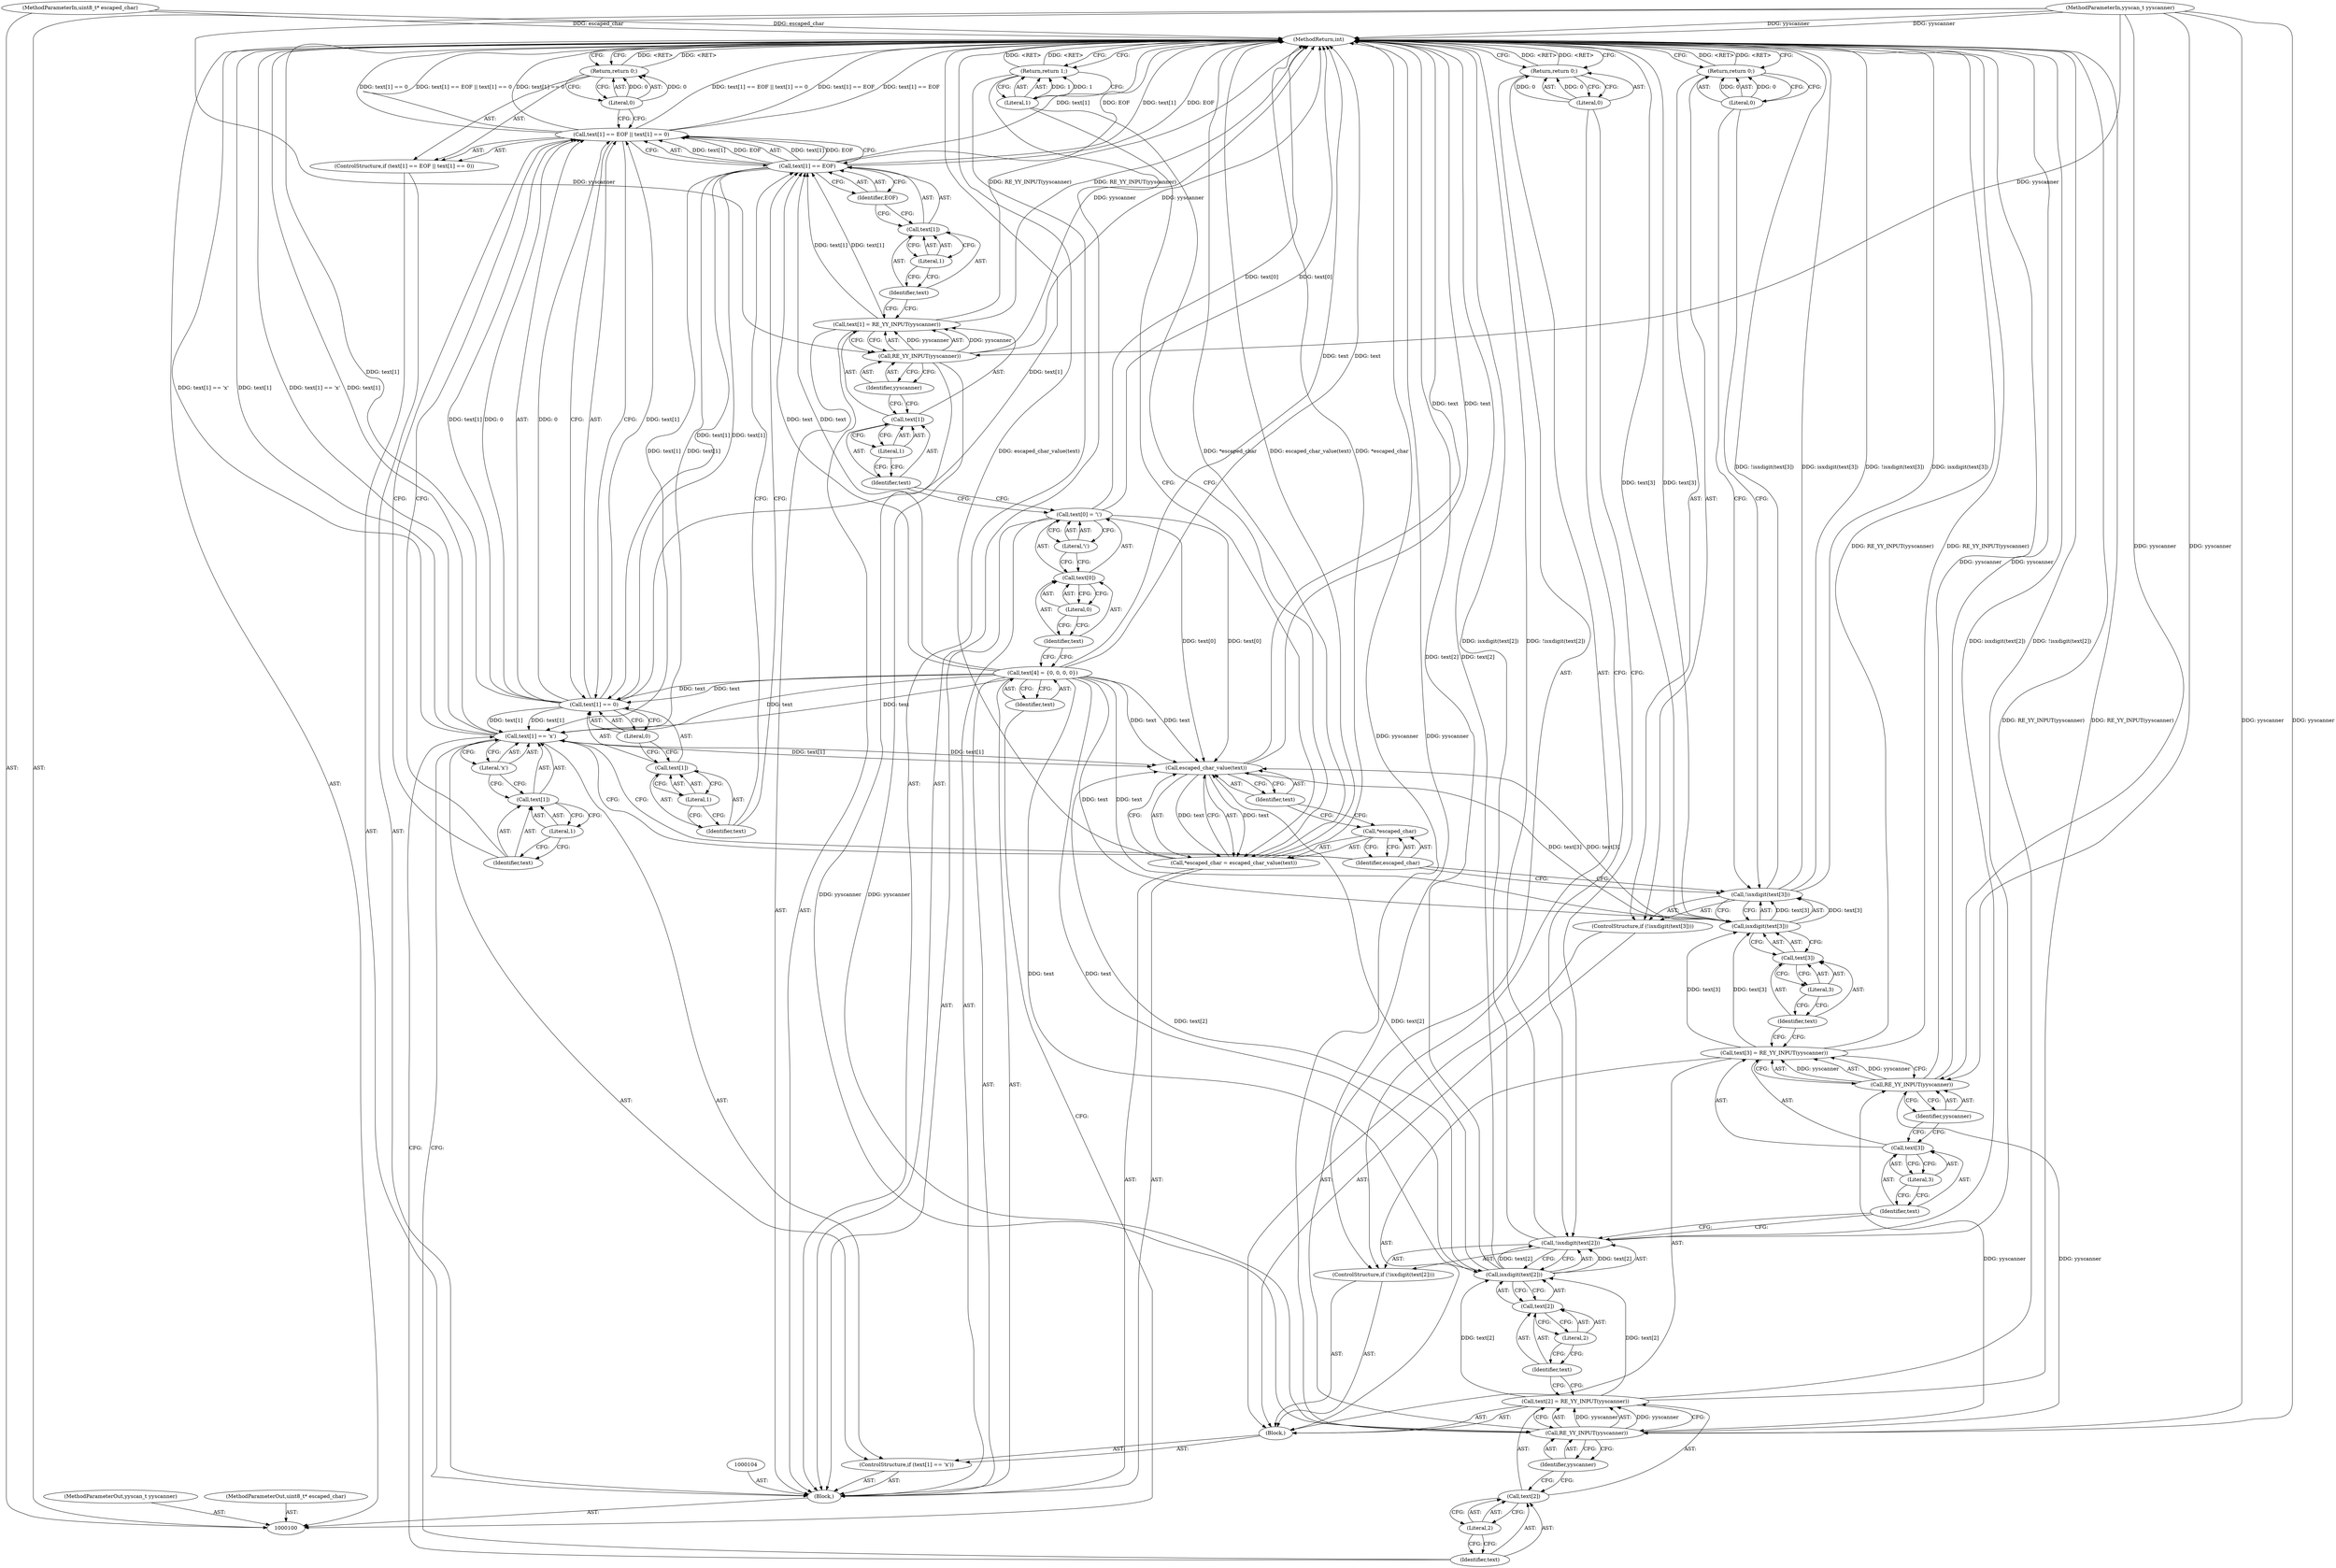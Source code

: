 digraph "0_yara_3119b232c9c453c98d8fa8b6ae4e37ba18117cd4_3" {
"1000174" [label="(MethodReturn,int)"];
"1000123" [label="(Literal,1)"];
"1000124" [label="(Identifier,EOF)"];
"1000118" [label="(ControlStructure,if (text[1] == EOF || text[1] == 0))"];
"1000125" [label="(Call,text[1] == 0)"];
"1000126" [label="(Call,text[1])"];
"1000127" [label="(Identifier,text)"];
"1000128" [label="(Literal,1)"];
"1000129" [label="(Literal,0)"];
"1000119" [label="(Call,text[1] == EOF || text[1] == 0)"];
"1000120" [label="(Call,text[1] == EOF)"];
"1000121" [label="(Call,text[1])"];
"1000122" [label="(Identifier,text)"];
"1000131" [label="(Literal,0)"];
"1000130" [label="(Return,return 0;)"];
"1000136" [label="(Literal,1)"];
"1000137" [label="(Literal,'x')"];
"1000132" [label="(ControlStructure,if (text[1] == 'x'))"];
"1000133" [label="(Call,text[1] == 'x')"];
"1000134" [label="(Call,text[1])"];
"1000135" [label="(Identifier,text)"];
"1000138" [label="(Block,)"];
"1000142" [label="(Literal,2)"];
"1000143" [label="(Call,RE_YY_INPUT(yyscanner))"];
"1000144" [label="(Identifier,yyscanner)"];
"1000139" [label="(Call,text[2] = RE_YY_INPUT(yyscanner))"];
"1000140" [label="(Call,text[2])"];
"1000141" [label="(Identifier,text)"];
"1000148" [label="(Call,text[2])"];
"1000149" [label="(Identifier,text)"];
"1000150" [label="(Literal,2)"];
"1000145" [label="(ControlStructure,if (!isxdigit(text[2])))"];
"1000146" [label="(Call,!isxdigit(text[2]))"];
"1000147" [label="(Call,isxdigit(text[2]))"];
"1000152" [label="(Literal,0)"];
"1000151" [label="(Return,return 0;)"];
"1000101" [label="(MethodParameterIn,yyscan_t yyscanner)"];
"1000223" [label="(MethodParameterOut,yyscan_t yyscanner)"];
"1000156" [label="(Literal,3)"];
"1000157" [label="(Call,RE_YY_INPUT(yyscanner))"];
"1000158" [label="(Identifier,yyscanner)"];
"1000153" [label="(Call,text[3] = RE_YY_INPUT(yyscanner))"];
"1000154" [label="(Call,text[3])"];
"1000155" [label="(Identifier,text)"];
"1000162" [label="(Call,text[3])"];
"1000163" [label="(Identifier,text)"];
"1000164" [label="(Literal,3)"];
"1000159" [label="(ControlStructure,if (!isxdigit(text[3])))"];
"1000160" [label="(Call,!isxdigit(text[3]))"];
"1000161" [label="(Call,isxdigit(text[3]))"];
"1000166" [label="(Literal,0)"];
"1000165" [label="(Return,return 0;)"];
"1000170" [label="(Call,escaped_char_value(text))"];
"1000167" [label="(Call,*escaped_char = escaped_char_value(text))"];
"1000168" [label="(Call,*escaped_char)"];
"1000169" [label="(Identifier,escaped_char)"];
"1000171" [label="(Identifier,text)"];
"1000172" [label="(Return,return 1;)"];
"1000173" [label="(Literal,1)"];
"1000102" [label="(MethodParameterIn,uint8_t* escaped_char)"];
"1000224" [label="(MethodParameterOut,uint8_t* escaped_char)"];
"1000103" [label="(Block,)"];
"1000105" [label="(Call,text[4] = {0, 0, 0, 0})"];
"1000106" [label="(Identifier,text)"];
"1000111" [label="(Literal,'\\')"];
"1000107" [label="(Call,text[0] = '\\')"];
"1000108" [label="(Call,text[0])"];
"1000109" [label="(Identifier,text)"];
"1000110" [label="(Literal,0)"];
"1000116" [label="(Call,RE_YY_INPUT(yyscanner))"];
"1000117" [label="(Identifier,yyscanner)"];
"1000112" [label="(Call,text[1] = RE_YY_INPUT(yyscanner))"];
"1000113" [label="(Call,text[1])"];
"1000114" [label="(Identifier,text)"];
"1000115" [label="(Literal,1)"];
"1000174" -> "1000100"  [label="AST: "];
"1000174" -> "1000130"  [label="CFG: "];
"1000174" -> "1000151"  [label="CFG: "];
"1000174" -> "1000165"  [label="CFG: "];
"1000174" -> "1000172"  [label="CFG: "];
"1000165" -> "1000174"  [label="DDG: <RET>"];
"1000172" -> "1000174"  [label="DDG: <RET>"];
"1000151" -> "1000174"  [label="DDG: <RET>"];
"1000130" -> "1000174"  [label="DDG: <RET>"];
"1000116" -> "1000174"  [label="DDG: yyscanner"];
"1000119" -> "1000174"  [label="DDG: text[1] == 0"];
"1000119" -> "1000174"  [label="DDG: text[1] == EOF || text[1] == 0"];
"1000119" -> "1000174"  [label="DDG: text[1] == EOF"];
"1000107" -> "1000174"  [label="DDG: text[0]"];
"1000153" -> "1000174"  [label="DDG: RE_YY_INPUT(yyscanner)"];
"1000160" -> "1000174"  [label="DDG: !isxdigit(text[3])"];
"1000160" -> "1000174"  [label="DDG: isxdigit(text[3])"];
"1000120" -> "1000174"  [label="DDG: text[1]"];
"1000120" -> "1000174"  [label="DDG: EOF"];
"1000147" -> "1000174"  [label="DDG: text[2]"];
"1000167" -> "1000174"  [label="DDG: escaped_char_value(text)"];
"1000167" -> "1000174"  [label="DDG: *escaped_char"];
"1000105" -> "1000174"  [label="DDG: text"];
"1000125" -> "1000174"  [label="DDG: text[1]"];
"1000157" -> "1000174"  [label="DDG: yyscanner"];
"1000143" -> "1000174"  [label="DDG: yyscanner"];
"1000133" -> "1000174"  [label="DDG: text[1]"];
"1000133" -> "1000174"  [label="DDG: text[1] == 'x'"];
"1000102" -> "1000174"  [label="DDG: escaped_char"];
"1000101" -> "1000174"  [label="DDG: yyscanner"];
"1000139" -> "1000174"  [label="DDG: RE_YY_INPUT(yyscanner)"];
"1000170" -> "1000174"  [label="DDG: text"];
"1000161" -> "1000174"  [label="DDG: text[3]"];
"1000146" -> "1000174"  [label="DDG: !isxdigit(text[2])"];
"1000146" -> "1000174"  [label="DDG: isxdigit(text[2])"];
"1000112" -> "1000174"  [label="DDG: RE_YY_INPUT(yyscanner)"];
"1000123" -> "1000121"  [label="AST: "];
"1000123" -> "1000122"  [label="CFG: "];
"1000121" -> "1000123"  [label="CFG: "];
"1000124" -> "1000120"  [label="AST: "];
"1000124" -> "1000121"  [label="CFG: "];
"1000120" -> "1000124"  [label="CFG: "];
"1000118" -> "1000103"  [label="AST: "];
"1000119" -> "1000118"  [label="AST: "];
"1000130" -> "1000118"  [label="AST: "];
"1000125" -> "1000119"  [label="AST: "];
"1000125" -> "1000129"  [label="CFG: "];
"1000126" -> "1000125"  [label="AST: "];
"1000129" -> "1000125"  [label="AST: "];
"1000119" -> "1000125"  [label="CFG: "];
"1000125" -> "1000174"  [label="DDG: text[1]"];
"1000125" -> "1000119"  [label="DDG: text[1]"];
"1000125" -> "1000119"  [label="DDG: 0"];
"1000120" -> "1000125"  [label="DDG: text[1]"];
"1000105" -> "1000125"  [label="DDG: text"];
"1000125" -> "1000133"  [label="DDG: text[1]"];
"1000126" -> "1000125"  [label="AST: "];
"1000126" -> "1000128"  [label="CFG: "];
"1000127" -> "1000126"  [label="AST: "];
"1000128" -> "1000126"  [label="AST: "];
"1000129" -> "1000126"  [label="CFG: "];
"1000127" -> "1000126"  [label="AST: "];
"1000127" -> "1000120"  [label="CFG: "];
"1000128" -> "1000127"  [label="CFG: "];
"1000128" -> "1000126"  [label="AST: "];
"1000128" -> "1000127"  [label="CFG: "];
"1000126" -> "1000128"  [label="CFG: "];
"1000129" -> "1000125"  [label="AST: "];
"1000129" -> "1000126"  [label="CFG: "];
"1000125" -> "1000129"  [label="CFG: "];
"1000119" -> "1000118"  [label="AST: "];
"1000119" -> "1000120"  [label="CFG: "];
"1000119" -> "1000125"  [label="CFG: "];
"1000120" -> "1000119"  [label="AST: "];
"1000125" -> "1000119"  [label="AST: "];
"1000131" -> "1000119"  [label="CFG: "];
"1000135" -> "1000119"  [label="CFG: "];
"1000119" -> "1000174"  [label="DDG: text[1] == 0"];
"1000119" -> "1000174"  [label="DDG: text[1] == EOF || text[1] == 0"];
"1000119" -> "1000174"  [label="DDG: text[1] == EOF"];
"1000120" -> "1000119"  [label="DDG: text[1]"];
"1000120" -> "1000119"  [label="DDG: EOF"];
"1000125" -> "1000119"  [label="DDG: text[1]"];
"1000125" -> "1000119"  [label="DDG: 0"];
"1000120" -> "1000119"  [label="AST: "];
"1000120" -> "1000124"  [label="CFG: "];
"1000121" -> "1000120"  [label="AST: "];
"1000124" -> "1000120"  [label="AST: "];
"1000127" -> "1000120"  [label="CFG: "];
"1000119" -> "1000120"  [label="CFG: "];
"1000120" -> "1000174"  [label="DDG: text[1]"];
"1000120" -> "1000174"  [label="DDG: EOF"];
"1000120" -> "1000119"  [label="DDG: text[1]"];
"1000120" -> "1000119"  [label="DDG: EOF"];
"1000112" -> "1000120"  [label="DDG: text[1]"];
"1000105" -> "1000120"  [label="DDG: text"];
"1000120" -> "1000125"  [label="DDG: text[1]"];
"1000120" -> "1000133"  [label="DDG: text[1]"];
"1000121" -> "1000120"  [label="AST: "];
"1000121" -> "1000123"  [label="CFG: "];
"1000122" -> "1000121"  [label="AST: "];
"1000123" -> "1000121"  [label="AST: "];
"1000124" -> "1000121"  [label="CFG: "];
"1000122" -> "1000121"  [label="AST: "];
"1000122" -> "1000112"  [label="CFG: "];
"1000123" -> "1000122"  [label="CFG: "];
"1000131" -> "1000130"  [label="AST: "];
"1000131" -> "1000119"  [label="CFG: "];
"1000130" -> "1000131"  [label="CFG: "];
"1000131" -> "1000130"  [label="DDG: 0"];
"1000130" -> "1000118"  [label="AST: "];
"1000130" -> "1000131"  [label="CFG: "];
"1000131" -> "1000130"  [label="AST: "];
"1000174" -> "1000130"  [label="CFG: "];
"1000130" -> "1000174"  [label="DDG: <RET>"];
"1000131" -> "1000130"  [label="DDG: 0"];
"1000136" -> "1000134"  [label="AST: "];
"1000136" -> "1000135"  [label="CFG: "];
"1000134" -> "1000136"  [label="CFG: "];
"1000137" -> "1000133"  [label="AST: "];
"1000137" -> "1000134"  [label="CFG: "];
"1000133" -> "1000137"  [label="CFG: "];
"1000132" -> "1000103"  [label="AST: "];
"1000133" -> "1000132"  [label="AST: "];
"1000138" -> "1000132"  [label="AST: "];
"1000133" -> "1000132"  [label="AST: "];
"1000133" -> "1000137"  [label="CFG: "];
"1000134" -> "1000133"  [label="AST: "];
"1000137" -> "1000133"  [label="AST: "];
"1000141" -> "1000133"  [label="CFG: "];
"1000169" -> "1000133"  [label="CFG: "];
"1000133" -> "1000174"  [label="DDG: text[1]"];
"1000133" -> "1000174"  [label="DDG: text[1] == 'x'"];
"1000125" -> "1000133"  [label="DDG: text[1]"];
"1000120" -> "1000133"  [label="DDG: text[1]"];
"1000105" -> "1000133"  [label="DDG: text"];
"1000133" -> "1000170"  [label="DDG: text[1]"];
"1000134" -> "1000133"  [label="AST: "];
"1000134" -> "1000136"  [label="CFG: "];
"1000135" -> "1000134"  [label="AST: "];
"1000136" -> "1000134"  [label="AST: "];
"1000137" -> "1000134"  [label="CFG: "];
"1000135" -> "1000134"  [label="AST: "];
"1000135" -> "1000119"  [label="CFG: "];
"1000136" -> "1000135"  [label="CFG: "];
"1000138" -> "1000132"  [label="AST: "];
"1000139" -> "1000138"  [label="AST: "];
"1000145" -> "1000138"  [label="AST: "];
"1000153" -> "1000138"  [label="AST: "];
"1000159" -> "1000138"  [label="AST: "];
"1000142" -> "1000140"  [label="AST: "];
"1000142" -> "1000141"  [label="CFG: "];
"1000140" -> "1000142"  [label="CFG: "];
"1000143" -> "1000139"  [label="AST: "];
"1000143" -> "1000144"  [label="CFG: "];
"1000144" -> "1000143"  [label="AST: "];
"1000139" -> "1000143"  [label="CFG: "];
"1000143" -> "1000174"  [label="DDG: yyscanner"];
"1000143" -> "1000139"  [label="DDG: yyscanner"];
"1000116" -> "1000143"  [label="DDG: yyscanner"];
"1000101" -> "1000143"  [label="DDG: yyscanner"];
"1000143" -> "1000157"  [label="DDG: yyscanner"];
"1000144" -> "1000143"  [label="AST: "];
"1000144" -> "1000140"  [label="CFG: "];
"1000143" -> "1000144"  [label="CFG: "];
"1000139" -> "1000138"  [label="AST: "];
"1000139" -> "1000143"  [label="CFG: "];
"1000140" -> "1000139"  [label="AST: "];
"1000143" -> "1000139"  [label="AST: "];
"1000149" -> "1000139"  [label="CFG: "];
"1000139" -> "1000174"  [label="DDG: RE_YY_INPUT(yyscanner)"];
"1000143" -> "1000139"  [label="DDG: yyscanner"];
"1000139" -> "1000147"  [label="DDG: text[2]"];
"1000140" -> "1000139"  [label="AST: "];
"1000140" -> "1000142"  [label="CFG: "];
"1000141" -> "1000140"  [label="AST: "];
"1000142" -> "1000140"  [label="AST: "];
"1000144" -> "1000140"  [label="CFG: "];
"1000141" -> "1000140"  [label="AST: "];
"1000141" -> "1000133"  [label="CFG: "];
"1000142" -> "1000141"  [label="CFG: "];
"1000148" -> "1000147"  [label="AST: "];
"1000148" -> "1000150"  [label="CFG: "];
"1000149" -> "1000148"  [label="AST: "];
"1000150" -> "1000148"  [label="AST: "];
"1000147" -> "1000148"  [label="CFG: "];
"1000149" -> "1000148"  [label="AST: "];
"1000149" -> "1000139"  [label="CFG: "];
"1000150" -> "1000149"  [label="CFG: "];
"1000150" -> "1000148"  [label="AST: "];
"1000150" -> "1000149"  [label="CFG: "];
"1000148" -> "1000150"  [label="CFG: "];
"1000145" -> "1000138"  [label="AST: "];
"1000146" -> "1000145"  [label="AST: "];
"1000151" -> "1000145"  [label="AST: "];
"1000146" -> "1000145"  [label="AST: "];
"1000146" -> "1000147"  [label="CFG: "];
"1000147" -> "1000146"  [label="AST: "];
"1000152" -> "1000146"  [label="CFG: "];
"1000155" -> "1000146"  [label="CFG: "];
"1000146" -> "1000174"  [label="DDG: !isxdigit(text[2])"];
"1000146" -> "1000174"  [label="DDG: isxdigit(text[2])"];
"1000147" -> "1000146"  [label="DDG: text[2]"];
"1000147" -> "1000146"  [label="AST: "];
"1000147" -> "1000148"  [label="CFG: "];
"1000148" -> "1000147"  [label="AST: "];
"1000146" -> "1000147"  [label="CFG: "];
"1000147" -> "1000174"  [label="DDG: text[2]"];
"1000147" -> "1000146"  [label="DDG: text[2]"];
"1000139" -> "1000147"  [label="DDG: text[2]"];
"1000105" -> "1000147"  [label="DDG: text"];
"1000147" -> "1000170"  [label="DDG: text[2]"];
"1000152" -> "1000151"  [label="AST: "];
"1000152" -> "1000146"  [label="CFG: "];
"1000151" -> "1000152"  [label="CFG: "];
"1000152" -> "1000151"  [label="DDG: 0"];
"1000151" -> "1000145"  [label="AST: "];
"1000151" -> "1000152"  [label="CFG: "];
"1000152" -> "1000151"  [label="AST: "];
"1000174" -> "1000151"  [label="CFG: "];
"1000151" -> "1000174"  [label="DDG: <RET>"];
"1000152" -> "1000151"  [label="DDG: 0"];
"1000101" -> "1000100"  [label="AST: "];
"1000101" -> "1000174"  [label="DDG: yyscanner"];
"1000101" -> "1000116"  [label="DDG: yyscanner"];
"1000101" -> "1000143"  [label="DDG: yyscanner"];
"1000101" -> "1000157"  [label="DDG: yyscanner"];
"1000223" -> "1000100"  [label="AST: "];
"1000156" -> "1000154"  [label="AST: "];
"1000156" -> "1000155"  [label="CFG: "];
"1000154" -> "1000156"  [label="CFG: "];
"1000157" -> "1000153"  [label="AST: "];
"1000157" -> "1000158"  [label="CFG: "];
"1000158" -> "1000157"  [label="AST: "];
"1000153" -> "1000157"  [label="CFG: "];
"1000157" -> "1000174"  [label="DDG: yyscanner"];
"1000157" -> "1000153"  [label="DDG: yyscanner"];
"1000143" -> "1000157"  [label="DDG: yyscanner"];
"1000101" -> "1000157"  [label="DDG: yyscanner"];
"1000158" -> "1000157"  [label="AST: "];
"1000158" -> "1000154"  [label="CFG: "];
"1000157" -> "1000158"  [label="CFG: "];
"1000153" -> "1000138"  [label="AST: "];
"1000153" -> "1000157"  [label="CFG: "];
"1000154" -> "1000153"  [label="AST: "];
"1000157" -> "1000153"  [label="AST: "];
"1000163" -> "1000153"  [label="CFG: "];
"1000153" -> "1000174"  [label="DDG: RE_YY_INPUT(yyscanner)"];
"1000157" -> "1000153"  [label="DDG: yyscanner"];
"1000153" -> "1000161"  [label="DDG: text[3]"];
"1000154" -> "1000153"  [label="AST: "];
"1000154" -> "1000156"  [label="CFG: "];
"1000155" -> "1000154"  [label="AST: "];
"1000156" -> "1000154"  [label="AST: "];
"1000158" -> "1000154"  [label="CFG: "];
"1000155" -> "1000154"  [label="AST: "];
"1000155" -> "1000146"  [label="CFG: "];
"1000156" -> "1000155"  [label="CFG: "];
"1000162" -> "1000161"  [label="AST: "];
"1000162" -> "1000164"  [label="CFG: "];
"1000163" -> "1000162"  [label="AST: "];
"1000164" -> "1000162"  [label="AST: "];
"1000161" -> "1000162"  [label="CFG: "];
"1000163" -> "1000162"  [label="AST: "];
"1000163" -> "1000153"  [label="CFG: "];
"1000164" -> "1000163"  [label="CFG: "];
"1000164" -> "1000162"  [label="AST: "];
"1000164" -> "1000163"  [label="CFG: "];
"1000162" -> "1000164"  [label="CFG: "];
"1000159" -> "1000138"  [label="AST: "];
"1000160" -> "1000159"  [label="AST: "];
"1000165" -> "1000159"  [label="AST: "];
"1000160" -> "1000159"  [label="AST: "];
"1000160" -> "1000161"  [label="CFG: "];
"1000161" -> "1000160"  [label="AST: "];
"1000166" -> "1000160"  [label="CFG: "];
"1000169" -> "1000160"  [label="CFG: "];
"1000160" -> "1000174"  [label="DDG: !isxdigit(text[3])"];
"1000160" -> "1000174"  [label="DDG: isxdigit(text[3])"];
"1000161" -> "1000160"  [label="DDG: text[3]"];
"1000161" -> "1000160"  [label="AST: "];
"1000161" -> "1000162"  [label="CFG: "];
"1000162" -> "1000161"  [label="AST: "];
"1000160" -> "1000161"  [label="CFG: "];
"1000161" -> "1000174"  [label="DDG: text[3]"];
"1000161" -> "1000160"  [label="DDG: text[3]"];
"1000153" -> "1000161"  [label="DDG: text[3]"];
"1000105" -> "1000161"  [label="DDG: text"];
"1000161" -> "1000170"  [label="DDG: text[3]"];
"1000166" -> "1000165"  [label="AST: "];
"1000166" -> "1000160"  [label="CFG: "];
"1000165" -> "1000166"  [label="CFG: "];
"1000166" -> "1000165"  [label="DDG: 0"];
"1000165" -> "1000159"  [label="AST: "];
"1000165" -> "1000166"  [label="CFG: "];
"1000166" -> "1000165"  [label="AST: "];
"1000174" -> "1000165"  [label="CFG: "];
"1000165" -> "1000174"  [label="DDG: <RET>"];
"1000166" -> "1000165"  [label="DDG: 0"];
"1000170" -> "1000167"  [label="AST: "];
"1000170" -> "1000171"  [label="CFG: "];
"1000171" -> "1000170"  [label="AST: "];
"1000167" -> "1000170"  [label="CFG: "];
"1000170" -> "1000174"  [label="DDG: text"];
"1000170" -> "1000167"  [label="DDG: text"];
"1000107" -> "1000170"  [label="DDG: text[0]"];
"1000133" -> "1000170"  [label="DDG: text[1]"];
"1000147" -> "1000170"  [label="DDG: text[2]"];
"1000161" -> "1000170"  [label="DDG: text[3]"];
"1000105" -> "1000170"  [label="DDG: text"];
"1000167" -> "1000103"  [label="AST: "];
"1000167" -> "1000170"  [label="CFG: "];
"1000168" -> "1000167"  [label="AST: "];
"1000170" -> "1000167"  [label="AST: "];
"1000173" -> "1000167"  [label="CFG: "];
"1000167" -> "1000174"  [label="DDG: escaped_char_value(text)"];
"1000167" -> "1000174"  [label="DDG: *escaped_char"];
"1000170" -> "1000167"  [label="DDG: text"];
"1000168" -> "1000167"  [label="AST: "];
"1000168" -> "1000169"  [label="CFG: "];
"1000169" -> "1000168"  [label="AST: "];
"1000171" -> "1000168"  [label="CFG: "];
"1000169" -> "1000168"  [label="AST: "];
"1000169" -> "1000160"  [label="CFG: "];
"1000169" -> "1000133"  [label="CFG: "];
"1000168" -> "1000169"  [label="CFG: "];
"1000171" -> "1000170"  [label="AST: "];
"1000171" -> "1000168"  [label="CFG: "];
"1000170" -> "1000171"  [label="CFG: "];
"1000172" -> "1000103"  [label="AST: "];
"1000172" -> "1000173"  [label="CFG: "];
"1000173" -> "1000172"  [label="AST: "];
"1000174" -> "1000172"  [label="CFG: "];
"1000172" -> "1000174"  [label="DDG: <RET>"];
"1000173" -> "1000172"  [label="DDG: 1"];
"1000173" -> "1000172"  [label="AST: "];
"1000173" -> "1000167"  [label="CFG: "];
"1000172" -> "1000173"  [label="CFG: "];
"1000173" -> "1000172"  [label="DDG: 1"];
"1000102" -> "1000100"  [label="AST: "];
"1000102" -> "1000174"  [label="DDG: escaped_char"];
"1000224" -> "1000100"  [label="AST: "];
"1000103" -> "1000100"  [label="AST: "];
"1000104" -> "1000103"  [label="AST: "];
"1000105" -> "1000103"  [label="AST: "];
"1000107" -> "1000103"  [label="AST: "];
"1000112" -> "1000103"  [label="AST: "];
"1000118" -> "1000103"  [label="AST: "];
"1000132" -> "1000103"  [label="AST: "];
"1000167" -> "1000103"  [label="AST: "];
"1000172" -> "1000103"  [label="AST: "];
"1000105" -> "1000103"  [label="AST: "];
"1000105" -> "1000106"  [label="CFG: "];
"1000106" -> "1000105"  [label="AST: "];
"1000109" -> "1000105"  [label="CFG: "];
"1000105" -> "1000174"  [label="DDG: text"];
"1000105" -> "1000120"  [label="DDG: text"];
"1000105" -> "1000125"  [label="DDG: text"];
"1000105" -> "1000133"  [label="DDG: text"];
"1000105" -> "1000147"  [label="DDG: text"];
"1000105" -> "1000161"  [label="DDG: text"];
"1000105" -> "1000170"  [label="DDG: text"];
"1000106" -> "1000105"  [label="AST: "];
"1000106" -> "1000100"  [label="CFG: "];
"1000105" -> "1000106"  [label="CFG: "];
"1000111" -> "1000107"  [label="AST: "];
"1000111" -> "1000108"  [label="CFG: "];
"1000107" -> "1000111"  [label="CFG: "];
"1000107" -> "1000103"  [label="AST: "];
"1000107" -> "1000111"  [label="CFG: "];
"1000108" -> "1000107"  [label="AST: "];
"1000111" -> "1000107"  [label="AST: "];
"1000114" -> "1000107"  [label="CFG: "];
"1000107" -> "1000174"  [label="DDG: text[0]"];
"1000107" -> "1000170"  [label="DDG: text[0]"];
"1000108" -> "1000107"  [label="AST: "];
"1000108" -> "1000110"  [label="CFG: "];
"1000109" -> "1000108"  [label="AST: "];
"1000110" -> "1000108"  [label="AST: "];
"1000111" -> "1000108"  [label="CFG: "];
"1000109" -> "1000108"  [label="AST: "];
"1000109" -> "1000105"  [label="CFG: "];
"1000110" -> "1000109"  [label="CFG: "];
"1000110" -> "1000108"  [label="AST: "];
"1000110" -> "1000109"  [label="CFG: "];
"1000108" -> "1000110"  [label="CFG: "];
"1000116" -> "1000112"  [label="AST: "];
"1000116" -> "1000117"  [label="CFG: "];
"1000117" -> "1000116"  [label="AST: "];
"1000112" -> "1000116"  [label="CFG: "];
"1000116" -> "1000174"  [label="DDG: yyscanner"];
"1000116" -> "1000112"  [label="DDG: yyscanner"];
"1000101" -> "1000116"  [label="DDG: yyscanner"];
"1000116" -> "1000143"  [label="DDG: yyscanner"];
"1000117" -> "1000116"  [label="AST: "];
"1000117" -> "1000113"  [label="CFG: "];
"1000116" -> "1000117"  [label="CFG: "];
"1000112" -> "1000103"  [label="AST: "];
"1000112" -> "1000116"  [label="CFG: "];
"1000113" -> "1000112"  [label="AST: "];
"1000116" -> "1000112"  [label="AST: "];
"1000122" -> "1000112"  [label="CFG: "];
"1000112" -> "1000174"  [label="DDG: RE_YY_INPUT(yyscanner)"];
"1000116" -> "1000112"  [label="DDG: yyscanner"];
"1000112" -> "1000120"  [label="DDG: text[1]"];
"1000113" -> "1000112"  [label="AST: "];
"1000113" -> "1000115"  [label="CFG: "];
"1000114" -> "1000113"  [label="AST: "];
"1000115" -> "1000113"  [label="AST: "];
"1000117" -> "1000113"  [label="CFG: "];
"1000114" -> "1000113"  [label="AST: "];
"1000114" -> "1000107"  [label="CFG: "];
"1000115" -> "1000114"  [label="CFG: "];
"1000115" -> "1000113"  [label="AST: "];
"1000115" -> "1000114"  [label="CFG: "];
"1000113" -> "1000115"  [label="CFG: "];
}
